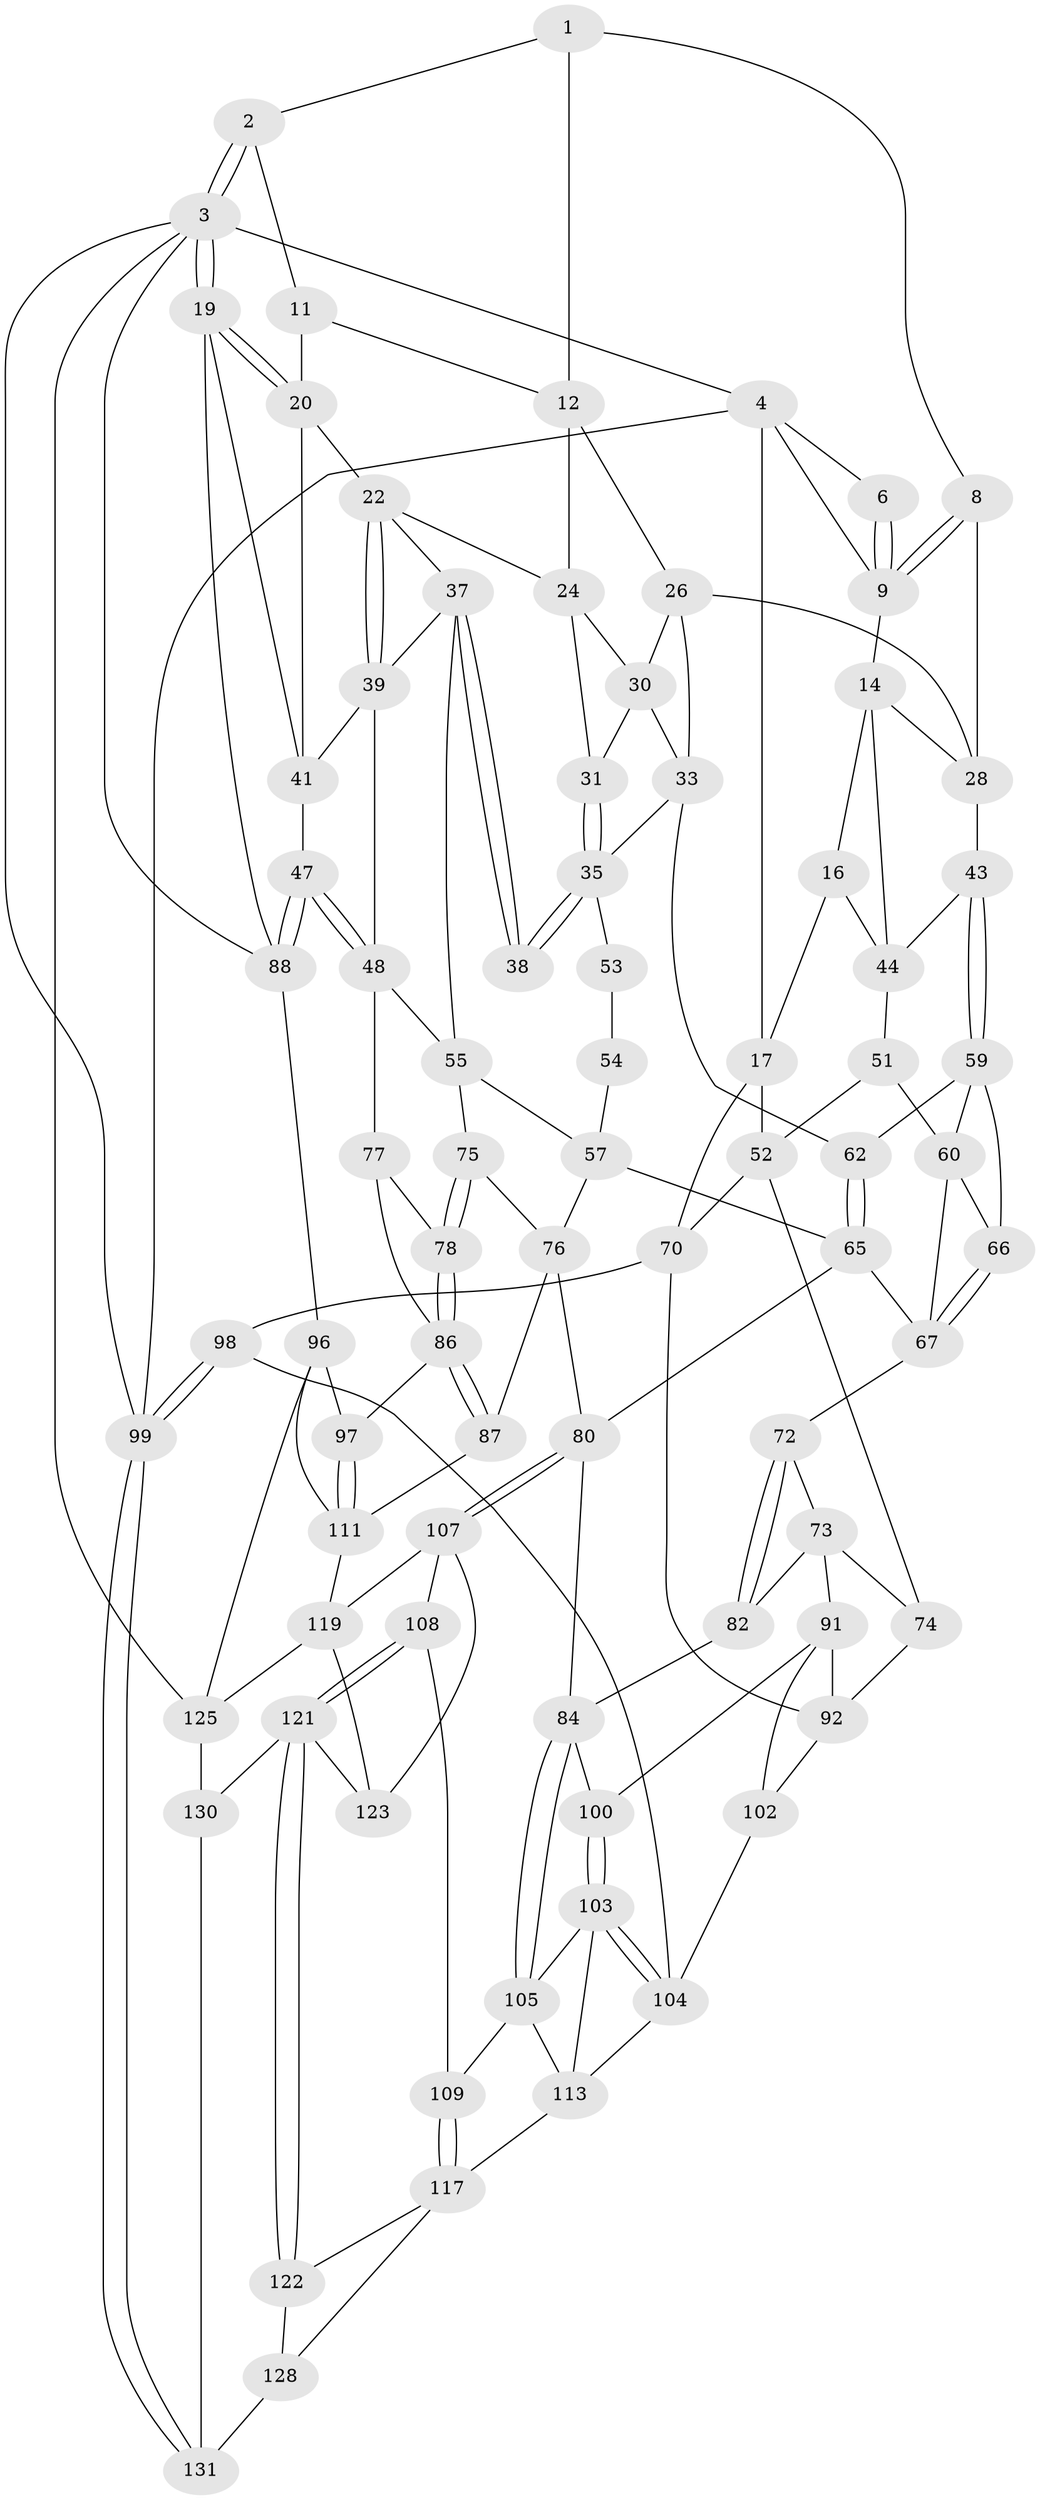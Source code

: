 // Generated by graph-tools (version 1.1) at 2025/24/03/03/25 07:24:31]
// undirected, 81 vertices, 173 edges
graph export_dot {
graph [start="1"]
  node [color=gray90,style=filled];
  1 [pos="+0.47323286036514806+0",super="+7"];
  2 [pos="+0.7824056838825487+0"];
  3 [pos="+1+0",super="+89"];
  4 [pos="+0+0",super="+5"];
  6 [pos="+0.4292060589873176+0"];
  8 [pos="+0.3423988317856195+0.16754127941224545"];
  9 [pos="+0.334699357680348+0.14512108734137008",super="+10"];
  11 [pos="+0.7583533021380653+0"];
  12 [pos="+0.6625450246760624+0.07301395252789172",super="+13"];
  14 [pos="+0.13722994755472415+0.15320909820372805",super="+15"];
  16 [pos="+0.06975013883059947+0.21728648093882547"];
  17 [pos="+0.06813475966940391+0.21751414732577384",super="+18"];
  19 [pos="+1+0",super="+45"];
  20 [pos="+0.9384250480550885+0.19785675746982953",super="+21"];
  22 [pos="+0.7703306850757875+0.21065410484252003",super="+23"];
  24 [pos="+0.6707883901120933+0.17388045407928235",super="+25"];
  26 [pos="+0.5233488183889091+0.15853534149578796",super="+27"];
  28 [pos="+0.35637120968138564+0.2288153201216205",super="+29"];
  30 [pos="+0.5689746717587905+0.1671092982660144",super="+32"];
  31 [pos="+0.620850831595855+0.2149891059339724"];
  33 [pos="+0.4650915923617097+0.28489319121318285",super="+34"];
  35 [pos="+0.6397120239038366+0.2817238477463335",super="+36"];
  37 [pos="+0.6743264498551963+0.3052487961585002",super="+40"];
  38 [pos="+0.6723759544565414+0.3048391767554466"];
  39 [pos="+0.7851779023911478+0.24585993871012907",super="+42"];
  41 [pos="+0.9182726833704349+0.24841672539938991",super="+46"];
  43 [pos="+0.28312391555988725+0.2797987385864868"];
  44 [pos="+0.2177841223803287+0.2829722424291138",super="+50"];
  47 [pos="+0.994281394298718+0.5025225509098652"];
  48 [pos="+0.8256171023913592+0.46102430438541414",super="+49"];
  51 [pos="+0.1357880593143171+0.4440239556797523"];
  52 [pos="+0.06439091785722288+0.4419660207788356",super="+71"];
  53 [pos="+0.5637296087651337+0.33732152381780006"];
  54 [pos="+0.6460720798842065+0.3229394816532734",super="+58"];
  55 [pos="+0.749549680397681+0.4374789295968593",super="+56"];
  57 [pos="+0.6148124264198404+0.4314847700862538",super="+64"];
  59 [pos="+0.2850960267874189+0.35972108878208137",super="+63"];
  60 [pos="+0.2622380581131516+0.41591744052629487",super="+61"];
  62 [pos="+0.4467498062838598+0.39769081107834375"];
  65 [pos="+0.4935845415512169+0.47755437519725064",super="+69"];
  66 [pos="+0.3517501609304296+0.4449957504786316"];
  67 [pos="+0.3113248090893079+0.5535396280365716",super="+68"];
  70 [pos="+0+0.4637595957733612",super="+94"];
  72 [pos="+0.1700143297160927+0.5390246428097928"];
  73 [pos="+0.09215350954530861+0.5803258814465381",super="+83"];
  74 [pos="+0.03398785608003575+0.5893608562348547"];
  75 [pos="+0.6312044799236651+0.5672320189746707"];
  76 [pos="+0.5477841091969325+0.537320427285004",super="+79"];
  77 [pos="+0.7685033475357648+0.5964856249690516"];
  78 [pos="+0.651767097643672+0.6089767046354136"];
  80 [pos="+0.46824234801242104+0.740195594720866",super="+81"];
  82 [pos="+0.1688825696414759+0.6395606760154763"];
  84 [pos="+0.2792296671786179+0.6896110871691846",super="+85"];
  86 [pos="+0.6200637671412764+0.7147961201543244",super="+95"];
  87 [pos="+0.6119470977163091+0.7305688751999805"];
  88 [pos="+1+0.5562698509367809",super="+90"];
  91 [pos="+0.10471380729555194+0.6645983243336684",super="+101"];
  92 [pos="+0.051278335399600215+0.6272296828188796",super="+93"];
  96 [pos="+0.9517857130057044+0.714131187222351",super="+116"];
  97 [pos="+0.8088402546290251+0.7097882203088751"];
  98 [pos="+0+1"];
  99 [pos="+0+1"];
  100 [pos="+0.15555912835072896+0.7328627182950209"];
  102 [pos="+0.05908916910364352+0.7400508690261582"];
  103 [pos="+0.1583555801355426+0.7591660349807644",super="+106"];
  104 [pos="+0.08241446036758504+0.7675437203586242",super="+114"];
  105 [pos="+0.2451612080684314+0.7745205247964765",super="+110"];
  107 [pos="+0.45676818570706273+0.786118265715757",super="+120"];
  108 [pos="+0.3571796682937937+0.820167161640107"];
  109 [pos="+0.25257792828741293+0.7889746583549865"];
  111 [pos="+0.7204818729498405+0.8018737769415832",super="+112"];
  113 [pos="+0.11508191803592847+0.8836090654886999",super="+115"];
  117 [pos="+0.26149712223311433+0.8590243240632812",super="+118"];
  119 [pos="+0.6029576363863237+0.8951494385292964",super="+127"];
  121 [pos="+0.2977578526893372+0.8898509910248922",super="+124"];
  122 [pos="+0.28003299828773004+0.883381135520465"];
  123 [pos="+0.46240357591075265+0.8639426051591582"];
  125 [pos="+0.8794278244886032+1",super="+126"];
  128 [pos="+0.25772669396029446+0.9055310116166504",super="+129"];
  130 [pos="+0.3879776882485919+1"];
  131 [pos="+0.2755703575686862+1",super="+132"];
  1 -- 2;
  1 -- 8;
  1 -- 12;
  2 -- 3;
  2 -- 3;
  2 -- 11;
  3 -- 4;
  3 -- 19;
  3 -- 19;
  3 -- 88;
  3 -- 99;
  3 -- 125;
  4 -- 99;
  4 -- 9;
  4 -- 6;
  4 -- 17;
  6 -- 9;
  6 -- 9;
  8 -- 9;
  8 -- 9;
  8 -- 28;
  9 -- 14;
  11 -- 12;
  11 -- 20;
  12 -- 24;
  12 -- 26;
  14 -- 28;
  14 -- 16;
  14 -- 44;
  16 -- 17;
  16 -- 44;
  17 -- 52;
  17 -- 70;
  19 -- 20;
  19 -- 20;
  19 -- 88;
  19 -- 41;
  20 -- 41;
  20 -- 22;
  22 -- 39;
  22 -- 39;
  22 -- 24;
  22 -- 37;
  24 -- 31;
  24 -- 30;
  26 -- 30;
  26 -- 28;
  26 -- 33;
  28 -- 43;
  30 -- 33;
  30 -- 31;
  31 -- 35;
  31 -- 35;
  33 -- 35;
  33 -- 62;
  35 -- 38;
  35 -- 38;
  35 -- 53;
  37 -- 38;
  37 -- 38;
  37 -- 55;
  37 -- 39;
  39 -- 48;
  39 -- 41;
  41 -- 47;
  43 -- 44;
  43 -- 59;
  43 -- 59;
  44 -- 51;
  47 -- 48;
  47 -- 48;
  47 -- 88;
  47 -- 88;
  48 -- 77;
  48 -- 55;
  51 -- 52;
  51 -- 60;
  52 -- 74;
  52 -- 70;
  53 -- 54 [weight=2];
  54 -- 57;
  55 -- 57;
  55 -- 75;
  57 -- 65;
  57 -- 76;
  59 -- 60;
  59 -- 66;
  59 -- 62;
  60 -- 66;
  60 -- 67;
  62 -- 65;
  62 -- 65;
  65 -- 80;
  65 -- 67;
  66 -- 67;
  66 -- 67;
  67 -- 72;
  70 -- 98;
  70 -- 92;
  72 -- 73;
  72 -- 82;
  72 -- 82;
  73 -- 74;
  73 -- 82;
  73 -- 91;
  74 -- 92;
  75 -- 76;
  75 -- 78;
  75 -- 78;
  76 -- 80;
  76 -- 87;
  77 -- 78;
  77 -- 86;
  78 -- 86;
  78 -- 86;
  80 -- 107;
  80 -- 107;
  80 -- 84;
  82 -- 84;
  84 -- 105;
  84 -- 105;
  84 -- 100;
  86 -- 87;
  86 -- 87;
  86 -- 97;
  87 -- 111;
  88 -- 96;
  91 -- 92;
  91 -- 100;
  91 -- 102;
  92 -- 102;
  96 -- 97;
  96 -- 125;
  96 -- 111;
  97 -- 111;
  97 -- 111;
  98 -- 99;
  98 -- 99;
  98 -- 104;
  99 -- 131;
  99 -- 131;
  100 -- 103;
  100 -- 103;
  102 -- 104;
  103 -- 104;
  103 -- 104;
  103 -- 105;
  103 -- 113;
  104 -- 113;
  105 -- 109;
  105 -- 113;
  107 -- 108;
  107 -- 123;
  107 -- 119;
  108 -- 109;
  108 -- 121;
  108 -- 121;
  109 -- 117;
  109 -- 117;
  111 -- 119;
  113 -- 117;
  117 -- 122;
  117 -- 128;
  119 -- 123;
  119 -- 125;
  121 -- 122;
  121 -- 122;
  121 -- 130;
  121 -- 123;
  122 -- 128;
  125 -- 130;
  128 -- 131 [weight=2];
  130 -- 131;
}
